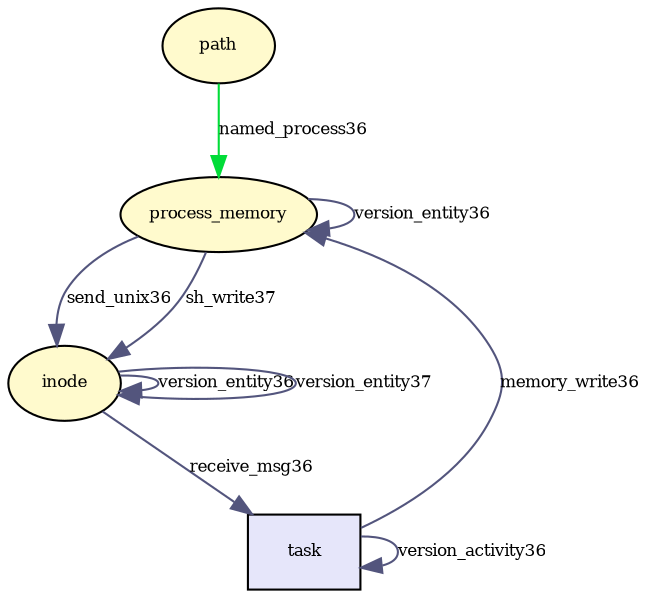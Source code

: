 digraph RGL__DirectedAdjacencyGraph {path[fontsize = 8,label = "path",shape = ellipse, fillcolor="#fffacd", style = filled]

process_memory[fontsize = 8,label = "process_memory",shape = ellipse, fillcolor="#fffacd", style = filled]

path -> process_memory[fontsize = 8,label = "named_process36", color="#01dc38"]

inode[fontsize = 8,label = "inode",shape = ellipse, fillcolor="#fffacd", style = filled]

inode -> inode[fontsize = 8,label = "version_entity36", color="#53557d"]

process_memory -> inode[fontsize = 8,label = "send_unix36", color="#53557d"]

task[fontsize = 8,label = "task",shape = rectangle, fillcolor="#e6e6fa", style = filled]

task -> task[fontsize = 8,label = "version_activity36", color="#53557d"]

inode -> task[fontsize = 8,label = "receive_msg36", color="#53557d"]

process_memory -> process_memory[fontsize = 8,label = "version_entity36", color="#53557d"]

task -> process_memory[fontsize = 8,label = "memory_write36", color="#53557d"]

inode -> inode[fontsize = 8,label = "version_entity37", color="#53557d"]

process_memory -> inode[fontsize = 8,label = "sh_write37", color="#53557d"]

}